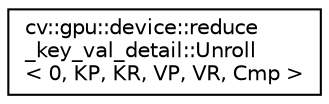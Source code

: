 digraph "Graphical Class Hierarchy"
{
 // LATEX_PDF_SIZE
  edge [fontname="Helvetica",fontsize="10",labelfontname="Helvetica",labelfontsize="10"];
  node [fontname="Helvetica",fontsize="10",shape=record];
  rankdir="LR";
  Node0 [label="cv::gpu::device::reduce\l_key_val_detail::Unroll\l\< 0, KP, KR, VP, VR, Cmp \>",height=0.2,width=0.4,color="black", fillcolor="white", style="filled",URL="$structcv_1_1gpu_1_1device_1_1reduce__key__val__detail_1_1_unroll_3_010_00_01_k_p_00_01_k_r_00_01_v_p_00_01_v_r_00_01_cmp_01_4.html",tooltip=" "];
}
